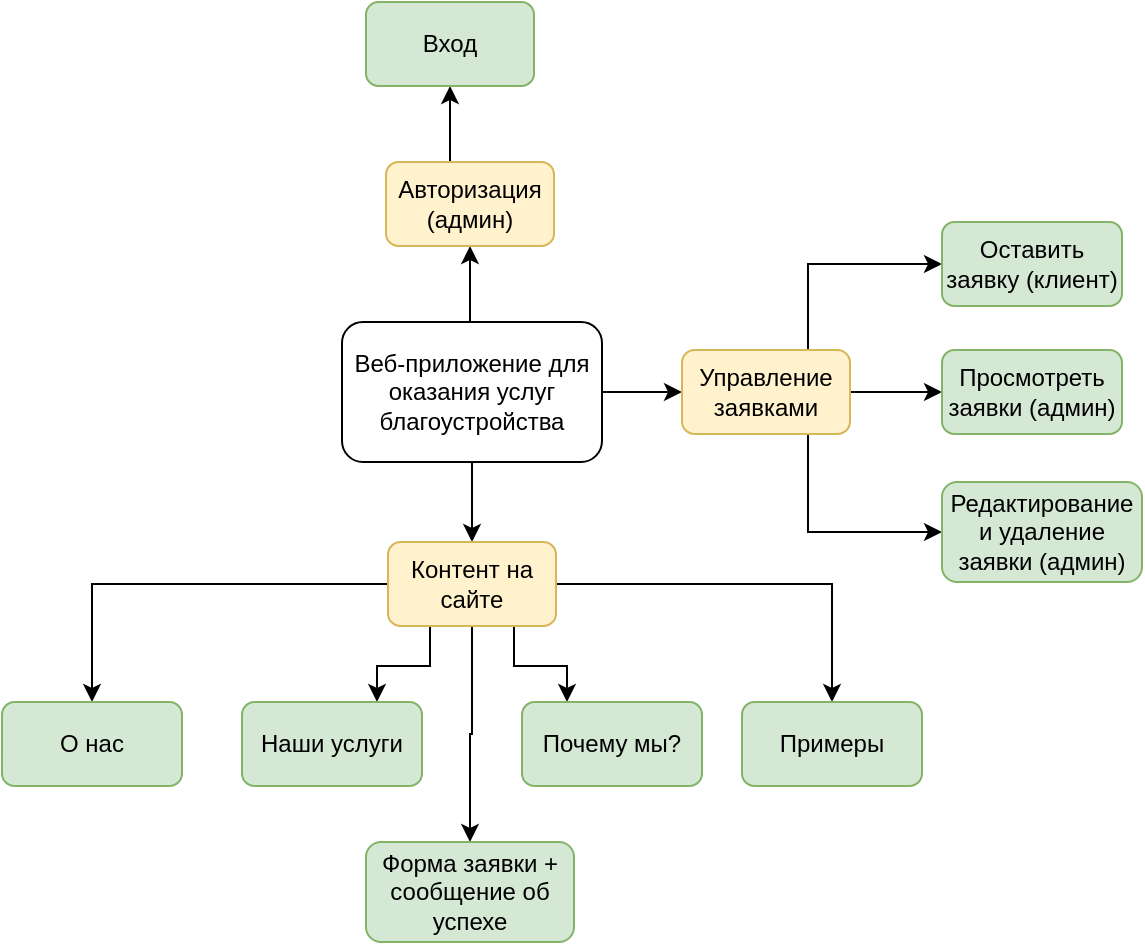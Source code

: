 <mxfile version="24.7.8">
  <diagram name="Страница — 1" id="TgU4Pi9l3QIU6iHCFSLI">
    <mxGraphModel dx="940" dy="643" grid="1" gridSize="10" guides="1" tooltips="1" connect="1" arrows="1" fold="1" page="1" pageScale="1" pageWidth="827" pageHeight="1169" math="0" shadow="0">
      <root>
        <mxCell id="0" />
        <mxCell id="1" parent="0" />
        <mxCell id="ChWb1vR4BgjJtnXembgo-6" style="edgeStyle=orthogonalEdgeStyle;rounded=0;orthogonalLoop=1;jettySize=auto;html=1;exitX=1;exitY=0.5;exitDx=0;exitDy=0;entryX=0;entryY=0.5;entryDx=0;entryDy=0;" parent="1" source="ChWb1vR4BgjJtnXembgo-1" target="ChWb1vR4BgjJtnXembgo-3" edge="1">
          <mxGeometry relative="1" as="geometry" />
        </mxCell>
        <mxCell id="ChWb1vR4BgjJtnXembgo-12" style="edgeStyle=orthogonalEdgeStyle;rounded=0;orthogonalLoop=1;jettySize=auto;html=1;exitX=0.5;exitY=0;exitDx=0;exitDy=0;entryX=0.5;entryY=1;entryDx=0;entryDy=0;" parent="1" source="ChWb1vR4BgjJtnXembgo-1" target="ChWb1vR4BgjJtnXembgo-2" edge="1">
          <mxGeometry relative="1" as="geometry" />
        </mxCell>
        <mxCell id="lUQBc8jed5427-wHQvEb-2" style="edgeStyle=orthogonalEdgeStyle;rounded=0;orthogonalLoop=1;jettySize=auto;html=1;exitX=0.5;exitY=1;exitDx=0;exitDy=0;entryX=0.5;entryY=0;entryDx=0;entryDy=0;" parent="1" source="ChWb1vR4BgjJtnXembgo-1" target="lUQBc8jed5427-wHQvEb-1" edge="1">
          <mxGeometry relative="1" as="geometry" />
        </mxCell>
        <mxCell id="ChWb1vR4BgjJtnXembgo-1" value="Веб-приложение для оказания услуг благоустройства" style="rounded=1;whiteSpace=wrap;html=1;" parent="1" vertex="1">
          <mxGeometry x="350" y="290" width="130" height="70" as="geometry" />
        </mxCell>
        <mxCell id="0em2JHp0W-vioEirmLgS-2" style="edgeStyle=orthogonalEdgeStyle;rounded=0;orthogonalLoop=1;jettySize=auto;html=1;exitX=0.25;exitY=0;exitDx=0;exitDy=0;entryX=0.5;entryY=1;entryDx=0;entryDy=0;" edge="1" parent="1" source="ChWb1vR4BgjJtnXembgo-2" target="ChWb1vR4BgjJtnXembgo-4">
          <mxGeometry relative="1" as="geometry" />
        </mxCell>
        <mxCell id="ChWb1vR4BgjJtnXembgo-2" value="Авторизация (админ)" style="rounded=1;whiteSpace=wrap;html=1;fillColor=#fff2cc;strokeColor=#d6b656;" parent="1" vertex="1">
          <mxGeometry x="372" y="210" width="84" height="42" as="geometry" />
        </mxCell>
        <mxCell id="ChWb1vR4BgjJtnXembgo-7" style="edgeStyle=orthogonalEdgeStyle;rounded=0;orthogonalLoop=1;jettySize=auto;html=1;exitX=0.75;exitY=0;exitDx=0;exitDy=0;entryX=0;entryY=0.5;entryDx=0;entryDy=0;" parent="1" source="ChWb1vR4BgjJtnXembgo-3" target="ChWb1vR4BgjJtnXembgo-5" edge="1">
          <mxGeometry relative="1" as="geometry" />
        </mxCell>
        <mxCell id="ChWb1vR4BgjJtnXembgo-9" style="edgeStyle=orthogonalEdgeStyle;rounded=0;orthogonalLoop=1;jettySize=auto;html=1;exitX=1;exitY=0.5;exitDx=0;exitDy=0;entryX=0;entryY=0.5;entryDx=0;entryDy=0;" parent="1" source="ChWb1vR4BgjJtnXembgo-3" target="ChWb1vR4BgjJtnXembgo-8" edge="1">
          <mxGeometry relative="1" as="geometry" />
        </mxCell>
        <mxCell id="ChWb1vR4BgjJtnXembgo-11" style="edgeStyle=orthogonalEdgeStyle;rounded=0;orthogonalLoop=1;jettySize=auto;html=1;exitX=0.75;exitY=1;exitDx=0;exitDy=0;entryX=0;entryY=0.5;entryDx=0;entryDy=0;" parent="1" source="ChWb1vR4BgjJtnXembgo-3" target="ChWb1vR4BgjJtnXembgo-10" edge="1">
          <mxGeometry relative="1" as="geometry" />
        </mxCell>
        <mxCell id="ChWb1vR4BgjJtnXembgo-3" value="Управление заявками" style="rounded=1;whiteSpace=wrap;html=1;fillColor=#fff2cc;strokeColor=#d6b656;" parent="1" vertex="1">
          <mxGeometry x="520" y="304" width="84" height="42" as="geometry" />
        </mxCell>
        <mxCell id="ChWb1vR4BgjJtnXembgo-4" value="Вход" style="rounded=1;whiteSpace=wrap;html=1;fillColor=#d5e8d4;strokeColor=#82b366;" parent="1" vertex="1">
          <mxGeometry x="362" y="130" width="84" height="42" as="geometry" />
        </mxCell>
        <mxCell id="ChWb1vR4BgjJtnXembgo-5" value="Оставить заявку (клиент)" style="rounded=1;whiteSpace=wrap;html=1;fillColor=#d5e8d4;strokeColor=#82b366;" parent="1" vertex="1">
          <mxGeometry x="650" y="240" width="90" height="42" as="geometry" />
        </mxCell>
        <mxCell id="ChWb1vR4BgjJtnXembgo-8" value="Просмотреть заявки (админ)" style="rounded=1;whiteSpace=wrap;html=1;fillColor=#d5e8d4;strokeColor=#82b366;" parent="1" vertex="1">
          <mxGeometry x="650" y="304" width="90" height="42" as="geometry" />
        </mxCell>
        <mxCell id="ChWb1vR4BgjJtnXembgo-10" value="Редактирование и удаление заявки (админ)" style="rounded=1;whiteSpace=wrap;html=1;fillColor=#d5e8d4;strokeColor=#82b366;" parent="1" vertex="1">
          <mxGeometry x="650" y="370" width="100" height="50" as="geometry" />
        </mxCell>
        <mxCell id="lUQBc8jed5427-wHQvEb-10" style="edgeStyle=orthogonalEdgeStyle;rounded=0;orthogonalLoop=1;jettySize=auto;html=1;exitX=0.25;exitY=1;exitDx=0;exitDy=0;entryX=0.75;entryY=0;entryDx=0;entryDy=0;" parent="1" source="lUQBc8jed5427-wHQvEb-1" target="lUQBc8jed5427-wHQvEb-4" edge="1">
          <mxGeometry relative="1" as="geometry" />
        </mxCell>
        <mxCell id="lUQBc8jed5427-wHQvEb-11" style="edgeStyle=orthogonalEdgeStyle;rounded=0;orthogonalLoop=1;jettySize=auto;html=1;exitX=0.75;exitY=1;exitDx=0;exitDy=0;entryX=0.25;entryY=0;entryDx=0;entryDy=0;" parent="1" source="lUQBc8jed5427-wHQvEb-1" target="lUQBc8jed5427-wHQvEb-5" edge="1">
          <mxGeometry relative="1" as="geometry" />
        </mxCell>
        <mxCell id="lUQBc8jed5427-wHQvEb-12" style="edgeStyle=orthogonalEdgeStyle;rounded=0;orthogonalLoop=1;jettySize=auto;html=1;exitX=1;exitY=0.5;exitDx=0;exitDy=0;" parent="1" source="lUQBc8jed5427-wHQvEb-1" target="lUQBc8jed5427-wHQvEb-6" edge="1">
          <mxGeometry relative="1" as="geometry" />
        </mxCell>
        <mxCell id="lUQBc8jed5427-wHQvEb-13" style="edgeStyle=orthogonalEdgeStyle;rounded=0;orthogonalLoop=1;jettySize=auto;html=1;exitX=0;exitY=0.5;exitDx=0;exitDy=0;entryX=0.5;entryY=0;entryDx=0;entryDy=0;" parent="1" source="lUQBc8jed5427-wHQvEb-1" target="lUQBc8jed5427-wHQvEb-3" edge="1">
          <mxGeometry relative="1" as="geometry" />
        </mxCell>
        <mxCell id="lUQBc8jed5427-wHQvEb-14" style="edgeStyle=orthogonalEdgeStyle;rounded=0;orthogonalLoop=1;jettySize=auto;html=1;exitX=0.5;exitY=1;exitDx=0;exitDy=0;entryX=0.5;entryY=0;entryDx=0;entryDy=0;" parent="1" source="lUQBc8jed5427-wHQvEb-1" target="lUQBc8jed5427-wHQvEb-8" edge="1">
          <mxGeometry relative="1" as="geometry" />
        </mxCell>
        <mxCell id="lUQBc8jed5427-wHQvEb-1" value="Контент на сайте" style="rounded=1;whiteSpace=wrap;html=1;fillColor=#fff2cc;strokeColor=#d6b656;" parent="1" vertex="1">
          <mxGeometry x="373" y="400" width="84" height="42" as="geometry" />
        </mxCell>
        <mxCell id="lUQBc8jed5427-wHQvEb-3" value="О нас" style="rounded=1;whiteSpace=wrap;html=1;fillColor=#d5e8d4;strokeColor=#82b366;" parent="1" vertex="1">
          <mxGeometry x="180" y="480" width="90" height="42" as="geometry" />
        </mxCell>
        <mxCell id="lUQBc8jed5427-wHQvEb-4" value="Наши услуги" style="rounded=1;whiteSpace=wrap;html=1;fillColor=#d5e8d4;strokeColor=#82b366;" parent="1" vertex="1">
          <mxGeometry x="300" y="480" width="90" height="42" as="geometry" />
        </mxCell>
        <mxCell id="lUQBc8jed5427-wHQvEb-5" value="Почему мы?" style="rounded=1;whiteSpace=wrap;html=1;fillColor=#d5e8d4;strokeColor=#82b366;" parent="1" vertex="1">
          <mxGeometry x="440" y="480" width="90" height="42" as="geometry" />
        </mxCell>
        <mxCell id="lUQBc8jed5427-wHQvEb-6" value="Примеры" style="rounded=1;whiteSpace=wrap;html=1;fillColor=#d5e8d4;strokeColor=#82b366;" parent="1" vertex="1">
          <mxGeometry x="550" y="480" width="90" height="42" as="geometry" />
        </mxCell>
        <mxCell id="lUQBc8jed5427-wHQvEb-8" value="Форма заявки + сообщение об успехе" style="rounded=1;whiteSpace=wrap;html=1;fillColor=#d5e8d4;strokeColor=#82b366;" parent="1" vertex="1">
          <mxGeometry x="362" y="550" width="104" height="50" as="geometry" />
        </mxCell>
      </root>
    </mxGraphModel>
  </diagram>
</mxfile>
